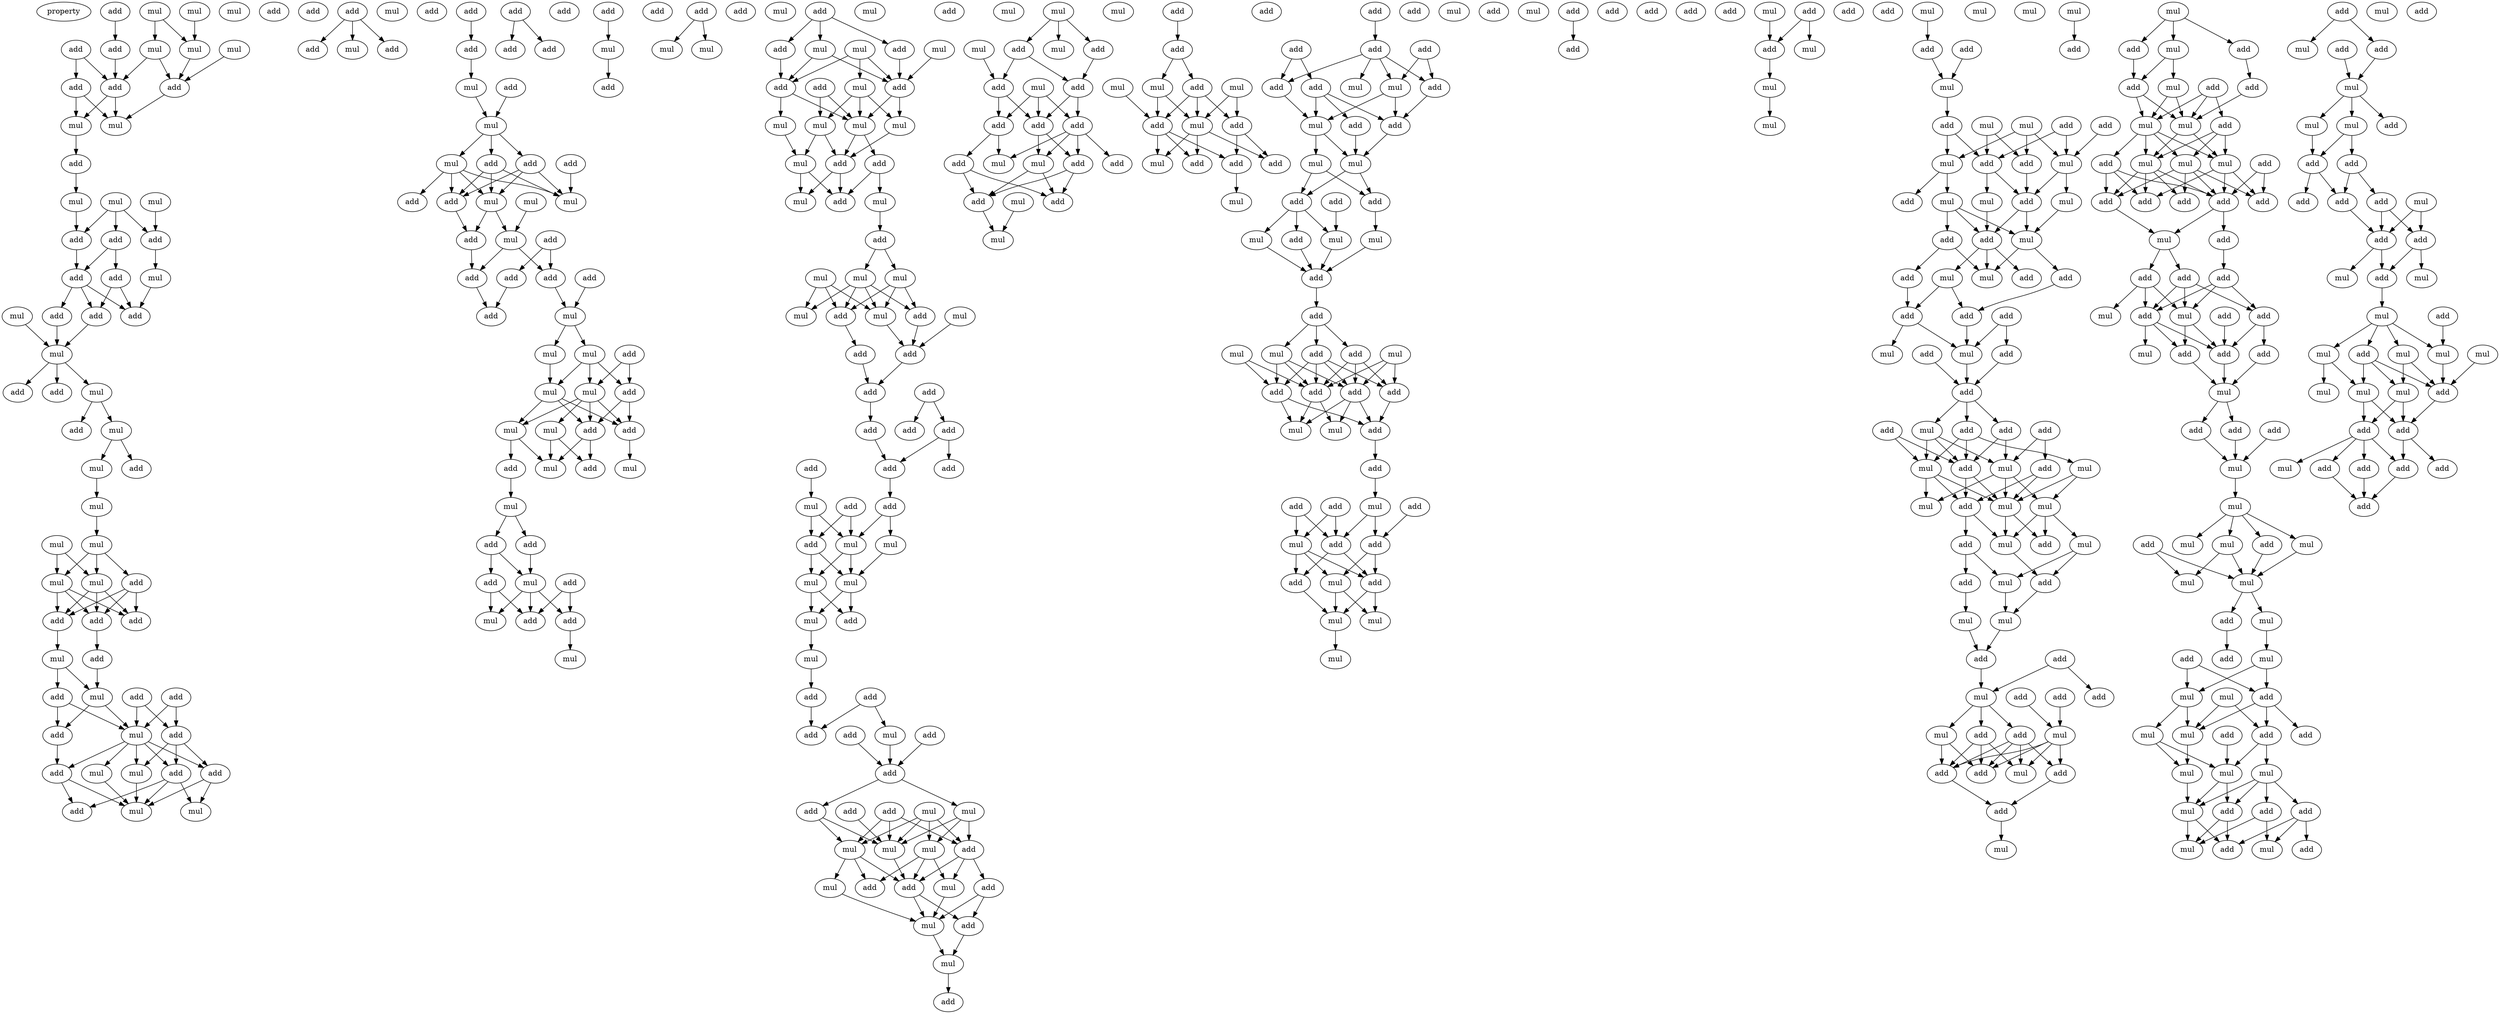 digraph {
    node [fontcolor=black]
    property [mul=2,lf=1.9]
    0 [ label = mul ];
    1 [ label = mul ];
    2 [ label = add ];
    3 [ label = mul ];
    4 [ label = add ];
    5 [ label = add ];
    6 [ label = mul ];
    7 [ label = mul ];
    8 [ label = add ];
    9 [ label = add ];
    10 [ label = add ];
    11 [ label = mul ];
    12 [ label = mul ];
    13 [ label = add ];
    14 [ label = mul ];
    15 [ label = mul ];
    16 [ label = mul ];
    17 [ label = mul ];
    18 [ label = add ];
    19 [ label = add ];
    20 [ label = add ];
    21 [ label = add ];
    22 [ label = add ];
    23 [ label = mul ];
    24 [ label = mul ];
    25 [ label = add ];
    26 [ label = add ];
    27 [ label = add ];
    28 [ label = mul ];
    29 [ label = add ];
    30 [ label = add ];
    31 [ label = mul ];
    32 [ label = add ];
    33 [ label = mul ];
    34 [ label = mul ];
    35 [ label = add ];
    36 [ label = add ];
    37 [ label = mul ];
    38 [ label = mul ];
    39 [ label = mul ];
    40 [ label = mul ];
    41 [ label = mul ];
    42 [ label = add ];
    43 [ label = add ];
    44 [ label = add ];
    45 [ label = add ];
    46 [ label = add ];
    47 [ label = mul ];
    48 [ label = add ];
    49 [ label = mul ];
    50 [ label = add ];
    51 [ label = add ];
    52 [ label = add ];
    53 [ label = add ];
    54 [ label = add ];
    55 [ label = mul ];
    56 [ label = add ];
    57 [ label = add ];
    58 [ label = add ];
    59 [ label = mul ];
    60 [ label = mul ];
    61 [ label = mul ];
    62 [ label = add ];
    63 [ label = mul ];
    64 [ label = add ];
    65 [ label = add ];
    66 [ label = mul ];
    67 [ label = mul ];
    68 [ label = add ];
    69 [ label = add ];
    70 [ label = add ];
    71 [ label = add ];
    72 [ label = add ];
    73 [ label = mul ];
    74 [ label = add ];
    75 [ label = add ];
    76 [ label = add ];
    77 [ label = mul ];
    78 [ label = add ];
    79 [ label = mul ];
    80 [ label = add ];
    81 [ label = add ];
    82 [ label = mul ];
    83 [ label = mul ];
    84 [ label = mul ];
    85 [ label = add ];
    86 [ label = add ];
    87 [ label = mul ];
    88 [ label = add ];
    89 [ label = add ];
    90 [ label = add ];
    91 [ label = add ];
    92 [ label = add ];
    93 [ label = add ];
    94 [ label = add ];
    95 [ label = mul ];
    96 [ label = add ];
    97 [ label = mul ];
    98 [ label = mul ];
    99 [ label = mul ];
    100 [ label = mul ];
    101 [ label = add ];
    102 [ label = mul ];
    103 [ label = mul ];
    104 [ label = add ];
    105 [ label = add ];
    106 [ label = mul ];
    107 [ label = add ];
    108 [ label = mul ];
    109 [ label = add ];
    110 [ label = add ];
    111 [ label = mul ];
    112 [ label = add ];
    113 [ label = add ];
    114 [ label = add ];
    115 [ label = add ];
    116 [ label = add ];
    117 [ label = mul ];
    118 [ label = mul ];
    119 [ label = mul ];
    120 [ label = add ];
    121 [ label = add ];
    122 [ label = mul ];
    123 [ label = add ];
    124 [ label = add ];
    125 [ label = add ];
    126 [ label = mul ];
    127 [ label = add ];
    128 [ label = mul ];
    129 [ label = mul ];
    130 [ label = add ];
    131 [ label = mul ];
    132 [ label = add ];
    133 [ label = add ];
    134 [ label = mul ];
    135 [ label = mul ];
    136 [ label = add ];
    137 [ label = add ];
    138 [ label = mul ];
    139 [ label = add ];
    140 [ label = mul ];
    141 [ label = mul ];
    142 [ label = mul ];
    143 [ label = mul ];
    144 [ label = add ];
    145 [ label = mul ];
    146 [ label = add ];
    147 [ label = mul ];
    148 [ label = mul ];
    149 [ label = add ];
    150 [ label = add ];
    151 [ label = mul ];
    152 [ label = mul ];
    153 [ label = mul ];
    154 [ label = add ];
    155 [ label = mul ];
    156 [ label = mul ];
    157 [ label = add ];
    158 [ label = mul ];
    159 [ label = add ];
    160 [ label = add ];
    161 [ label = add ];
    162 [ label = add ];
    163 [ label = add ];
    164 [ label = add ];
    165 [ label = add ];
    166 [ label = add ];
    167 [ label = add ];
    168 [ label = add ];
    169 [ label = mul ];
    170 [ label = add ];
    171 [ label = add ];
    172 [ label = add ];
    173 [ label = mul ];
    174 [ label = mul ];
    175 [ label = mul ];
    176 [ label = mul ];
    177 [ label = add ];
    178 [ label = mul ];
    179 [ label = mul ];
    180 [ label = add ];
    181 [ label = add ];
    182 [ label = mul ];
    183 [ label = add ];
    184 [ label = add ];
    185 [ label = add ];
    186 [ label = add ];
    187 [ label = add ];
    188 [ label = add ];
    189 [ label = add ];
    190 [ label = mul ];
    191 [ label = mul ];
    192 [ label = mul ];
    193 [ label = mul ];
    194 [ label = add ];
    195 [ label = mul ];
    196 [ label = mul ];
    197 [ label = add ];
    198 [ label = add ];
    199 [ label = mul ];
    200 [ label = add ];
    201 [ label = mul ];
    202 [ label = add ];
    203 [ label = mul ];
    204 [ label = add ];
    205 [ label = mul ];
    206 [ label = add ];
    207 [ label = mul ];
    208 [ label = mul ];
    209 [ label = add ];
    210 [ label = mul ];
    211 [ label = add ];
    212 [ label = mul ];
    213 [ label = mul ];
    214 [ label = mul ];
    215 [ label = add ];
    216 [ label = add ];
    217 [ label = add ];
    218 [ label = add ];
    219 [ label = add ];
    220 [ label = mul ];
    221 [ label = mul ];
    222 [ label = add ];
    223 [ label = add ];
    224 [ label = add ];
    225 [ label = add ];
    226 [ label = mul ];
    227 [ label = add ];
    228 [ label = add ];
    229 [ label = mul ];
    230 [ label = add ];
    231 [ label = add ];
    232 [ label = mul ];
    233 [ label = mul ];
    234 [ label = mul ];
    235 [ label = mul ];
    236 [ label = add ];
    237 [ label = add ];
    238 [ label = mul ];
    239 [ label = add ];
    240 [ label = add ];
    241 [ label = add ];
    242 [ label = add ];
    243 [ label = mul ];
    244 [ label = add ];
    245 [ label = add ];
    246 [ label = add ];
    247 [ label = add ];
    248 [ label = mul ];
    249 [ label = mul ];
    250 [ label = add ];
    251 [ label = add ];
    252 [ label = add ];
    253 [ label = add ];
    254 [ label = add ];
    255 [ label = mul ];
    256 [ label = mul ];
    257 [ label = mul ];
    258 [ label = add ];
    259 [ label = add ];
    260 [ label = add ];
    261 [ label = add ];
    262 [ label = mul ];
    263 [ label = mul ];
    264 [ label = mul ];
    265 [ label = add ];
    266 [ label = add ];
    267 [ label = mul ];
    268 [ label = add ];
    269 [ label = mul ];
    270 [ label = add ];
    271 [ label = mul ];
    272 [ label = add ];
    273 [ label = add ];
    274 [ label = add ];
    275 [ label = add ];
    276 [ label = mul ];
    277 [ label = add ];
    278 [ label = mul ];
    279 [ label = add ];
    280 [ label = add ];
    281 [ label = add ];
    282 [ label = mul ];
    283 [ label = add ];
    284 [ label = add ];
    285 [ label = mul ];
    286 [ label = add ];
    287 [ label = add ];
    288 [ label = mul ];
    289 [ label = add ];
    290 [ label = mul ];
    291 [ label = add ];
    292 [ label = mul ];
    293 [ label = mul ];
    294 [ label = add ];
    295 [ label = mul ];
    296 [ label = mul ];
    297 [ label = add ];
    298 [ label = add ];
    299 [ label = add ];
    300 [ label = add ];
    301 [ label = add ];
    302 [ label = add ];
    303 [ label = mul ];
    304 [ label = add ];
    305 [ label = mul ];
    306 [ label = add ];
    307 [ label = add ];
    308 [ label = mul ];
    309 [ label = add ];
    310 [ label = mul ];
    311 [ label = mul ];
    312 [ label = mul ];
    313 [ label = add ];
    314 [ label = add ];
    315 [ label = mul ];
    316 [ label = mul ];
    317 [ label = add ];
    318 [ label = add ];
    319 [ label = mul ];
    320 [ label = add ];
    321 [ label = mul ];
    322 [ label = mul ];
    323 [ label = add ];
    324 [ label = add ];
    325 [ label = add ];
    326 [ label = mul ];
    327 [ label = mul ];
    328 [ label = add ];
    329 [ label = mul ];
    330 [ label = add ];
    331 [ label = add ];
    332 [ label = mul ];
    333 [ label = add ];
    334 [ label = add ];
    335 [ label = mul ];
    336 [ label = add ];
    337 [ label = mul ];
    338 [ label = add ];
    339 [ label = add ];
    340 [ label = add ];
    341 [ label = mul ];
    342 [ label = add ];
    343 [ label = mul ];
    344 [ label = mul ];
    345 [ label = add ];
    346 [ label = add ];
    347 [ label = add ];
    348 [ label = add ];
    349 [ label = add ];
    350 [ label = add ];
    351 [ label = mul ];
    352 [ label = mul ];
    353 [ label = add ];
    354 [ label = add ];
    355 [ label = mul ];
    356 [ label = mul ];
    357 [ label = mul ];
    358 [ label = mul ];
    359 [ label = mul ];
    360 [ label = add ];
    361 [ label = mul ];
    362 [ label = add ];
    363 [ label = add ];
    364 [ label = mul ];
    365 [ label = add ];
    366 [ label = add ];
    367 [ label = mul ];
    368 [ label = mul ];
    369 [ label = mul ];
    370 [ label = add ];
    371 [ label = add ];
    372 [ label = add ];
    373 [ label = add ];
    374 [ label = mul ];
    375 [ label = add ];
    376 [ label = add ];
    377 [ label = mul ];
    378 [ label = mul ];
    379 [ label = add ];
    380 [ label = mul ];
    381 [ label = add ];
    382 [ label = add ];
    383 [ label = add ];
    384 [ label = add ];
    385 [ label = mul ];
    386 [ label = mul ];
    387 [ label = add ];
    388 [ label = mul ];
    389 [ label = add ];
    390 [ label = mul ];
    391 [ label = add ];
    392 [ label = add ];
    393 [ label = add ];
    394 [ label = add ];
    395 [ label = mul ];
    396 [ label = mul ];
    397 [ label = add ];
    398 [ label = mul ];
    399 [ label = add ];
    400 [ label = mul ];
    401 [ label = add ];
    402 [ label = mul ];
    403 [ label = mul ];
    404 [ label = add ];
    405 [ label = add ];
    406 [ label = add ];
    407 [ label = add ];
    408 [ label = add ];
    409 [ label = add ];
    410 [ label = mul ];
    411 [ label = add ];
    412 [ label = add ];
    413 [ label = add ];
    414 [ label = mul ];
    415 [ label = add ];
    416 [ label = add ];
    417 [ label = mul ];
    418 [ label = add ];
    419 [ label = add ];
    420 [ label = add ];
    421 [ label = mul ];
    422 [ label = add ];
    423 [ label = mul ];
    424 [ label = add ];
    425 [ label = add ];
    426 [ label = add ];
    427 [ label = mul ];
    428 [ label = mul ];
    429 [ label = mul ];
    430 [ label = mul ];
    431 [ label = add ];
    432 [ label = mul ];
    433 [ label = add ];
    434 [ label = mul ];
    435 [ label = mul ];
    436 [ label = mul ];
    437 [ label = add ];
    438 [ label = add ];
    439 [ label = mul ];
    440 [ label = add ];
    441 [ label = add ];
    442 [ label = mul ];
    443 [ label = mul ];
    444 [ label = add ];
    445 [ label = mul ];
    446 [ label = add ];
    447 [ label = add ];
    448 [ label = mul ];
    449 [ label = mul ];
    450 [ label = mul ];
    451 [ label = mul ];
    452 [ label = mul ];
    453 [ label = add ];
    454 [ label = add ];
    455 [ label = add ];
    456 [ label = add ];
    457 [ label = mul ];
    458 [ label = add ];
    459 [ label = mul ];
    460 [ label = add ];
    461 [ label = add ];
    462 [ label = mul ];
    463 [ label = mul ];
    464 [ label = add ];
    465 [ label = add ];
    466 [ label = mul ];
    467 [ label = mul ];
    468 [ label = mul ];
    469 [ label = add ];
    470 [ label = add ];
    471 [ label = add ];
    472 [ label = add ];
    473 [ label = mul ];
    474 [ label = add ];
    475 [ label = add ];
    476 [ label = add ];
    477 [ label = add ];
    478 [ label = mul ];
    479 [ label = mul ];
    480 [ label = add ];
    481 [ label = mul ];
    482 [ label = add ];
    483 [ label = mul ];
    484 [ label = mul ];
    485 [ label = add ];
    486 [ label = mul ];
    487 [ label = mul ];
    488 [ label = mul ];
    489 [ label = mul ];
    490 [ label = add ];
    491 [ label = mul ];
    492 [ label = add ];
    493 [ label = add ];
    494 [ label = mul ];
    495 [ label = add ];
    496 [ label = add ];
    497 [ label = add ];
    498 [ label = add ];
    499 [ label = add ];
    0 -> 7 [ name = 0 ];
    1 -> 6 [ name = 1 ];
    1 -> 7 [ name = 2 ];
    2 -> 5 [ name = 3 ];
    3 -> 10 [ name = 4 ];
    4 -> 8 [ name = 5 ];
    4 -> 9 [ name = 6 ];
    5 -> 8 [ name = 7 ];
    6 -> 8 [ name = 8 ];
    6 -> 10 [ name = 9 ];
    7 -> 10 [ name = 10 ];
    8 -> 11 [ name = 11 ];
    8 -> 12 [ name = 12 ];
    9 -> 11 [ name = 13 ];
    9 -> 12 [ name = 14 ];
    10 -> 11 [ name = 15 ];
    12 -> 13 [ name = 16 ];
    13 -> 16 [ name = 17 ];
    14 -> 19 [ name = 18 ];
    16 -> 20 [ name = 19 ];
    17 -> 18 [ name = 20 ];
    17 -> 19 [ name = 21 ];
    17 -> 20 [ name = 22 ];
    18 -> 21 [ name = 23 ];
    18 -> 22 [ name = 24 ];
    19 -> 23 [ name = 25 ];
    20 -> 22 [ name = 26 ];
    21 -> 25 [ name = 27 ];
    21 -> 27 [ name = 28 ];
    22 -> 25 [ name = 29 ];
    22 -> 26 [ name = 30 ];
    22 -> 27 [ name = 31 ];
    23 -> 27 [ name = 32 ];
    24 -> 28 [ name = 33 ];
    25 -> 28 [ name = 34 ];
    26 -> 28 [ name = 35 ];
    28 -> 29 [ name = 36 ];
    28 -> 30 [ name = 37 ];
    28 -> 31 [ name = 38 ];
    31 -> 32 [ name = 39 ];
    31 -> 33 [ name = 40 ];
    33 -> 34 [ name = 41 ];
    33 -> 35 [ name = 42 ];
    34 -> 37 [ name = 43 ];
    37 -> 39 [ name = 44 ];
    38 -> 40 [ name = 45 ];
    38 -> 41 [ name = 46 ];
    39 -> 40 [ name = 47 ];
    39 -> 41 [ name = 48 ];
    39 -> 42 [ name = 49 ];
    40 -> 44 [ name = 50 ];
    40 -> 45 [ name = 51 ];
    40 -> 46 [ name = 52 ];
    41 -> 44 [ name = 53 ];
    41 -> 45 [ name = 54 ];
    41 -> 46 [ name = 55 ];
    42 -> 44 [ name = 56 ];
    42 -> 45 [ name = 57 ];
    42 -> 46 [ name = 58 ];
    45 -> 48 [ name = 59 ];
    46 -> 47 [ name = 60 ];
    47 -> 49 [ name = 61 ];
    47 -> 50 [ name = 62 ];
    48 -> 49 [ name = 63 ];
    49 -> 54 [ name = 64 ];
    49 -> 55 [ name = 65 ];
    50 -> 54 [ name = 66 ];
    50 -> 55 [ name = 67 ];
    51 -> 53 [ name = 68 ];
    51 -> 55 [ name = 69 ];
    52 -> 53 [ name = 70 ];
    52 -> 55 [ name = 71 ];
    53 -> 57 [ name = 72 ];
    53 -> 58 [ name = 73 ];
    53 -> 60 [ name = 74 ];
    54 -> 56 [ name = 75 ];
    55 -> 56 [ name = 76 ];
    55 -> 57 [ name = 77 ];
    55 -> 58 [ name = 78 ];
    55 -> 59 [ name = 79 ];
    55 -> 60 [ name = 80 ];
    56 -> 62 [ name = 81 ];
    56 -> 63 [ name = 82 ];
    57 -> 61 [ name = 83 ];
    57 -> 63 [ name = 84 ];
    58 -> 61 [ name = 85 ];
    58 -> 62 [ name = 86 ];
    58 -> 63 [ name = 87 ];
    59 -> 63 [ name = 88 ];
    60 -> 63 [ name = 89 ];
    64 -> 65 [ name = 90 ];
    64 -> 66 [ name = 91 ];
    64 -> 68 [ name = 92 ];
    70 -> 71 [ name = 93 ];
    71 -> 73 [ name = 94 ];
    72 -> 74 [ name = 95 ];
    72 -> 76 [ name = 96 ];
    73 -> 77 [ name = 97 ];
    75 -> 77 [ name = 98 ];
    77 -> 79 [ name = 99 ];
    77 -> 80 [ name = 100 ];
    77 -> 81 [ name = 101 ];
    78 -> 83 [ name = 102 ];
    79 -> 82 [ name = 103 ];
    79 -> 83 [ name = 104 ];
    79 -> 85 [ name = 105 ];
    79 -> 86 [ name = 106 ];
    80 -> 82 [ name = 107 ];
    80 -> 83 [ name = 108 ];
    80 -> 85 [ name = 109 ];
    81 -> 82 [ name = 110 ];
    81 -> 83 [ name = 111 ];
    81 -> 85 [ name = 112 ];
    82 -> 87 [ name = 113 ];
    82 -> 89 [ name = 114 ];
    84 -> 87 [ name = 115 ];
    85 -> 89 [ name = 116 ];
    87 -> 90 [ name = 117 ];
    87 -> 92 [ name = 118 ];
    88 -> 92 [ name = 119 ];
    88 -> 93 [ name = 120 ];
    89 -> 90 [ name = 121 ];
    90 -> 94 [ name = 122 ];
    91 -> 95 [ name = 123 ];
    92 -> 95 [ name = 124 ];
    93 -> 94 [ name = 125 ];
    95 -> 97 [ name = 126 ];
    95 -> 98 [ name = 127 ];
    96 -> 100 [ name = 128 ];
    96 -> 101 [ name = 129 ];
    97 -> 99 [ name = 130 ];
    98 -> 99 [ name = 131 ];
    98 -> 100 [ name = 132 ];
    98 -> 101 [ name = 133 ];
    99 -> 102 [ name = 134 ];
    99 -> 104 [ name = 135 ];
    99 -> 105 [ name = 136 ];
    100 -> 102 [ name = 137 ];
    100 -> 103 [ name = 138 ];
    100 -> 104 [ name = 139 ];
    100 -> 105 [ name = 140 ];
    101 -> 104 [ name = 141 ];
    101 -> 105 [ name = 142 ];
    102 -> 106 [ name = 143 ];
    102 -> 107 [ name = 144 ];
    103 -> 106 [ name = 145 ];
    103 -> 110 [ name = 146 ];
    104 -> 106 [ name = 147 ];
    104 -> 110 [ name = 148 ];
    105 -> 108 [ name = 149 ];
    107 -> 111 [ name = 150 ];
    111 -> 112 [ name = 151 ];
    111 -> 113 [ name = 152 ];
    112 -> 115 [ name = 153 ];
    112 -> 117 [ name = 154 ];
    113 -> 117 [ name = 155 ];
    114 -> 120 [ name = 156 ];
    114 -> 121 [ name = 157 ];
    115 -> 119 [ name = 158 ];
    115 -> 120 [ name = 159 ];
    116 -> 118 [ name = 160 ];
    117 -> 119 [ name = 161 ];
    117 -> 120 [ name = 162 ];
    117 -> 121 [ name = 163 ];
    118 -> 123 [ name = 164 ];
    121 -> 122 [ name = 165 ];
    125 -> 126 [ name = 166 ];
    125 -> 128 [ name = 167 ];
    130 -> 132 [ name = 168 ];
    130 -> 133 [ name = 169 ];
    130 -> 135 [ name = 170 ];
    131 -> 136 [ name = 171 ];
    131 -> 138 [ name = 172 ];
    131 -> 139 [ name = 173 ];
    132 -> 139 [ name = 174 ];
    133 -> 136 [ name = 175 ];
    134 -> 139 [ name = 176 ];
    135 -> 136 [ name = 177 ];
    135 -> 139 [ name = 178 ];
    136 -> 142 [ name = 179 ];
    136 -> 143 [ name = 180 ];
    137 -> 141 [ name = 181 ];
    137 -> 142 [ name = 182 ];
    138 -> 140 [ name = 183 ];
    138 -> 141 [ name = 184 ];
    138 -> 142 [ name = 185 ];
    139 -> 140 [ name = 186 ];
    139 -> 142 [ name = 187 ];
    140 -> 144 [ name = 188 ];
    141 -> 144 [ name = 189 ];
    141 -> 145 [ name = 190 ];
    142 -> 144 [ name = 191 ];
    142 -> 146 [ name = 192 ];
    143 -> 145 [ name = 193 ];
    144 -> 148 [ name = 194 ];
    144 -> 149 [ name = 195 ];
    145 -> 148 [ name = 196 ];
    145 -> 149 [ name = 197 ];
    146 -> 147 [ name = 198 ];
    146 -> 149 [ name = 199 ];
    147 -> 150 [ name = 200 ];
    150 -> 151 [ name = 201 ];
    150 -> 153 [ name = 202 ];
    151 -> 154 [ name = 203 ];
    151 -> 155 [ name = 204 ];
    151 -> 156 [ name = 205 ];
    151 -> 157 [ name = 206 ];
    152 -> 155 [ name = 207 ];
    152 -> 156 [ name = 208 ];
    152 -> 157 [ name = 209 ];
    153 -> 154 [ name = 210 ];
    153 -> 155 [ name = 211 ];
    153 -> 157 [ name = 212 ];
    154 -> 159 [ name = 213 ];
    155 -> 159 [ name = 214 ];
    157 -> 160 [ name = 215 ];
    158 -> 159 [ name = 216 ];
    159 -> 162 [ name = 217 ];
    160 -> 162 [ name = 218 ];
    161 -> 163 [ name = 219 ];
    161 -> 165 [ name = 220 ];
    162 -> 164 [ name = 221 ];
    164 -> 167 [ name = 222 ];
    165 -> 167 [ name = 223 ];
    165 -> 168 [ name = 224 ];
    166 -> 169 [ name = 225 ];
    167 -> 171 [ name = 226 ];
    169 -> 172 [ name = 227 ];
    169 -> 173 [ name = 228 ];
    170 -> 172 [ name = 229 ];
    170 -> 173 [ name = 230 ];
    171 -> 173 [ name = 231 ];
    171 -> 174 [ name = 232 ];
    172 -> 175 [ name = 233 ];
    172 -> 176 [ name = 234 ];
    173 -> 175 [ name = 235 ];
    173 -> 176 [ name = 236 ];
    174 -> 175 [ name = 237 ];
    175 -> 177 [ name = 238 ];
    175 -> 178 [ name = 239 ];
    176 -> 177 [ name = 240 ];
    176 -> 178 [ name = 241 ];
    178 -> 179 [ name = 242 ];
    179 -> 180 [ name = 243 ];
    180 -> 184 [ name = 244 ];
    181 -> 182 [ name = 245 ];
    181 -> 184 [ name = 246 ];
    182 -> 186 [ name = 247 ];
    183 -> 186 [ name = 248 ];
    185 -> 186 [ name = 249 ];
    186 -> 187 [ name = 250 ];
    186 -> 191 [ name = 251 ];
    187 -> 193 [ name = 252 ];
    187 -> 195 [ name = 253 ];
    188 -> 193 [ name = 254 ];
    188 -> 194 [ name = 255 ];
    188 -> 195 [ name = 256 ];
    189 -> 193 [ name = 257 ];
    190 -> 192 [ name = 258 ];
    190 -> 193 [ name = 259 ];
    190 -> 194 [ name = 260 ];
    190 -> 195 [ name = 261 ];
    191 -> 192 [ name = 262 ];
    191 -> 193 [ name = 263 ];
    191 -> 194 [ name = 264 ];
    192 -> 197 [ name = 265 ];
    192 -> 198 [ name = 266 ];
    192 -> 199 [ name = 267 ];
    193 -> 197 [ name = 268 ];
    194 -> 197 [ name = 269 ];
    194 -> 199 [ name = 270 ];
    194 -> 200 [ name = 271 ];
    195 -> 196 [ name = 272 ];
    195 -> 197 [ name = 273 ];
    195 -> 198 [ name = 274 ];
    196 -> 201 [ name = 275 ];
    197 -> 201 [ name = 276 ];
    197 -> 202 [ name = 277 ];
    199 -> 201 [ name = 278 ];
    200 -> 201 [ name = 279 ];
    200 -> 202 [ name = 280 ];
    201 -> 203 [ name = 281 ];
    202 -> 203 [ name = 282 ];
    203 -> 204 [ name = 283 ];
    208 -> 209 [ name = 284 ];
    208 -> 210 [ name = 285 ];
    208 -> 211 [ name = 286 ];
    209 -> 216 [ name = 287 ];
    211 -> 215 [ name = 288 ];
    211 -> 216 [ name = 289 ];
    212 -> 215 [ name = 290 ];
    213 -> 217 [ name = 291 ];
    213 -> 218 [ name = 292 ];
    213 -> 219 [ name = 293 ];
    215 -> 218 [ name = 294 ];
    215 -> 219 [ name = 295 ];
    216 -> 217 [ name = 296 ];
    216 -> 219 [ name = 297 ];
    217 -> 220 [ name = 298 ];
    217 -> 221 [ name = 299 ];
    217 -> 222 [ name = 300 ];
    217 -> 224 [ name = 301 ];
    218 -> 221 [ name = 302 ];
    218 -> 223 [ name = 303 ];
    219 -> 220 [ name = 304 ];
    219 -> 222 [ name = 305 ];
    220 -> 225 [ name = 306 ];
    220 -> 227 [ name = 307 ];
    222 -> 225 [ name = 308 ];
    222 -> 227 [ name = 309 ];
    223 -> 225 [ name = 310 ];
    223 -> 227 [ name = 311 ];
    225 -> 229 [ name = 312 ];
    226 -> 229 [ name = 313 ];
    228 -> 230 [ name = 314 ];
    230 -> 231 [ name = 315 ];
    230 -> 234 [ name = 316 ];
    231 -> 235 [ name = 317 ];
    231 -> 236 [ name = 318 ];
    231 -> 237 [ name = 319 ];
    232 -> 237 [ name = 320 ];
    233 -> 235 [ name = 321 ];
    233 -> 236 [ name = 322 ];
    234 -> 235 [ name = 323 ];
    234 -> 237 [ name = 324 ];
    235 -> 238 [ name = 325 ];
    235 -> 239 [ name = 326 ];
    235 -> 242 [ name = 327 ];
    236 -> 240 [ name = 328 ];
    236 -> 242 [ name = 329 ];
    237 -> 238 [ name = 330 ];
    237 -> 239 [ name = 331 ];
    237 -> 240 [ name = 332 ];
    240 -> 243 [ name = 333 ];
    244 -> 245 [ name = 334 ];
    245 -> 248 [ name = 335 ];
    245 -> 249 [ name = 336 ];
    245 -> 251 [ name = 337 ];
    245 -> 252 [ name = 338 ];
    246 -> 249 [ name = 339 ];
    246 -> 252 [ name = 340 ];
    247 -> 250 [ name = 341 ];
    247 -> 251 [ name = 342 ];
    249 -> 254 [ name = 343 ];
    249 -> 255 [ name = 344 ];
    250 -> 253 [ name = 345 ];
    250 -> 254 [ name = 346 ];
    250 -> 255 [ name = 347 ];
    251 -> 255 [ name = 348 ];
    252 -> 254 [ name = 349 ];
    253 -> 257 [ name = 350 ];
    254 -> 257 [ name = 351 ];
    255 -> 256 [ name = 352 ];
    255 -> 257 [ name = 353 ];
    256 -> 259 [ name = 354 ];
    256 -> 260 [ name = 355 ];
    257 -> 259 [ name = 356 ];
    257 -> 260 [ name = 357 ];
    258 -> 264 [ name = 358 ];
    259 -> 262 [ name = 359 ];
    260 -> 261 [ name = 360 ];
    260 -> 263 [ name = 361 ];
    260 -> 264 [ name = 362 ];
    261 -> 265 [ name = 363 ];
    262 -> 265 [ name = 364 ];
    263 -> 265 [ name = 365 ];
    264 -> 265 [ name = 366 ];
    265 -> 266 [ name = 367 ];
    266 -> 268 [ name = 368 ];
    266 -> 269 [ name = 369 ];
    266 -> 270 [ name = 370 ];
    267 -> 272 [ name = 371 ];
    267 -> 274 [ name = 372 ];
    268 -> 272 [ name = 373 ];
    268 -> 273 [ name = 374 ];
    268 -> 274 [ name = 375 ];
    268 -> 275 [ name = 376 ];
    269 -> 272 [ name = 377 ];
    269 -> 274 [ name = 378 ];
    269 -> 275 [ name = 379 ];
    270 -> 272 [ name = 380 ];
    270 -> 273 [ name = 381 ];
    270 -> 275 [ name = 382 ];
    271 -> 272 [ name = 383 ];
    271 -> 273 [ name = 384 ];
    271 -> 275 [ name = 385 ];
    272 -> 276 [ name = 386 ];
    272 -> 278 [ name = 387 ];
    273 -> 279 [ name = 388 ];
    274 -> 278 [ name = 389 ];
    274 -> 279 [ name = 390 ];
    275 -> 276 [ name = 391 ];
    275 -> 278 [ name = 392 ];
    275 -> 279 [ name = 393 ];
    279 -> 280 [ name = 394 ];
    280 -> 282 [ name = 395 ];
    281 -> 285 [ name = 396 ];
    281 -> 287 [ name = 397 ];
    282 -> 286 [ name = 398 ];
    282 -> 287 [ name = 399 ];
    283 -> 286 [ name = 400 ];
    284 -> 285 [ name = 401 ];
    284 -> 287 [ name = 402 ];
    285 -> 288 [ name = 403 ];
    285 -> 289 [ name = 404 ];
    285 -> 291 [ name = 405 ];
    286 -> 288 [ name = 406 ];
    286 -> 291 [ name = 407 ];
    287 -> 289 [ name = 408 ];
    287 -> 291 [ name = 409 ];
    288 -> 292 [ name = 410 ];
    288 -> 293 [ name = 411 ];
    289 -> 293 [ name = 412 ];
    291 -> 292 [ name = 413 ];
    291 -> 293 [ name = 414 ];
    293 -> 295 [ name = 415 ];
    297 -> 300 [ name = 416 ];
    303 -> 306 [ name = 417 ];
    304 -> 305 [ name = 418 ];
    304 -> 306 [ name = 419 ];
    306 -> 308 [ name = 420 ];
    308 -> 311 [ name = 421 ];
    310 -> 313 [ name = 422 ];
    313 -> 315 [ name = 423 ];
    314 -> 315 [ name = 424 ];
    315 -> 318 [ name = 425 ];
    316 -> 323 [ name = 426 ];
    316 -> 324 [ name = 427 ];
    317 -> 321 [ name = 428 ];
    317 -> 323 [ name = 429 ];
    318 -> 322 [ name = 430 ];
    318 -> 323 [ name = 431 ];
    319 -> 321 [ name = 432 ];
    319 -> 322 [ name = 433 ];
    319 -> 324 [ name = 434 ];
    320 -> 321 [ name = 435 ];
    321 -> 328 [ name = 436 ];
    321 -> 329 [ name = 437 ];
    322 -> 325 [ name = 438 ];
    322 -> 326 [ name = 439 ];
    323 -> 327 [ name = 440 ];
    323 -> 328 [ name = 441 ];
    324 -> 328 [ name = 442 ];
    326 -> 330 [ name = 443 ];
    326 -> 331 [ name = 444 ];
    326 -> 332 [ name = 445 ];
    327 -> 330 [ name = 446 ];
    328 -> 330 [ name = 447 ];
    328 -> 332 [ name = 448 ];
    329 -> 332 [ name = 449 ];
    330 -> 333 [ name = 450 ];
    330 -> 335 [ name = 451 ];
    330 -> 337 [ name = 452 ];
    331 -> 335 [ name = 453 ];
    331 -> 336 [ name = 454 ];
    332 -> 334 [ name = 455 ];
    332 -> 335 [ name = 456 ];
    334 -> 338 [ name = 457 ];
    336 -> 339 [ name = 458 ];
    337 -> 338 [ name = 459 ];
    337 -> 339 [ name = 460 ];
    338 -> 344 [ name = 461 ];
    339 -> 341 [ name = 462 ];
    339 -> 344 [ name = 463 ];
    340 -> 344 [ name = 464 ];
    340 -> 345 [ name = 465 ];
    342 -> 346 [ name = 466 ];
    344 -> 346 [ name = 467 ];
    345 -> 346 [ name = 468 ];
    346 -> 348 [ name = 469 ];
    346 -> 350 [ name = 470 ];
    346 -> 351 [ name = 471 ];
    347 -> 354 [ name = 472 ];
    347 -> 355 [ name = 473 ];
    348 -> 352 [ name = 474 ];
    348 -> 353 [ name = 475 ];
    348 -> 356 [ name = 476 ];
    349 -> 352 [ name = 477 ];
    349 -> 353 [ name = 478 ];
    350 -> 353 [ name = 479 ];
    350 -> 355 [ name = 480 ];
    351 -> 352 [ name = 481 ];
    351 -> 353 [ name = 482 ];
    351 -> 355 [ name = 483 ];
    352 -> 357 [ name = 484 ];
    352 -> 358 [ name = 485 ];
    352 -> 360 [ name = 486 ];
    353 -> 358 [ name = 487 ];
    353 -> 360 [ name = 488 ];
    354 -> 358 [ name = 489 ];
    354 -> 360 [ name = 490 ];
    355 -> 357 [ name = 491 ];
    355 -> 358 [ name = 492 ];
    355 -> 359 [ name = 493 ];
    356 -> 358 [ name = 494 ];
    356 -> 359 [ name = 495 ];
    358 -> 362 [ name = 496 ];
    358 -> 364 [ name = 497 ];
    359 -> 361 [ name = 498 ];
    359 -> 362 [ name = 499 ];
    359 -> 364 [ name = 500 ];
    360 -> 363 [ name = 501 ];
    360 -> 364 [ name = 502 ];
    361 -> 366 [ name = 503 ];
    361 -> 367 [ name = 504 ];
    363 -> 365 [ name = 505 ];
    363 -> 367 [ name = 506 ];
    364 -> 366 [ name = 507 ];
    365 -> 368 [ name = 508 ];
    366 -> 369 [ name = 509 ];
    367 -> 369 [ name = 510 ];
    368 -> 370 [ name = 511 ];
    369 -> 370 [ name = 512 ];
    370 -> 374 [ name = 513 ];
    371 -> 372 [ name = 514 ];
    371 -> 374 [ name = 515 ];
    373 -> 378 [ name = 516 ];
    374 -> 376 [ name = 517 ];
    374 -> 377 [ name = 518 ];
    374 -> 379 [ name = 519 ];
    375 -> 378 [ name = 520 ];
    376 -> 380 [ name = 521 ];
    376 -> 381 [ name = 522 ];
    376 -> 382 [ name = 523 ];
    377 -> 381 [ name = 524 ];
    377 -> 382 [ name = 525 ];
    378 -> 380 [ name = 526 ];
    378 -> 381 [ name = 527 ];
    378 -> 382 [ name = 528 ];
    378 -> 383 [ name = 529 ];
    379 -> 380 [ name = 530 ];
    379 -> 381 [ name = 531 ];
    379 -> 382 [ name = 532 ];
    379 -> 383 [ name = 533 ];
    381 -> 384 [ name = 534 ];
    383 -> 384 [ name = 535 ];
    384 -> 385 [ name = 536 ];
    386 -> 387 [ name = 537 ];
    388 -> 389 [ name = 538 ];
    388 -> 390 [ name = 539 ];
    388 -> 391 [ name = 540 ];
    389 -> 394 [ name = 541 ];
    390 -> 394 [ name = 542 ];
    390 -> 395 [ name = 543 ];
    391 -> 392 [ name = 544 ];
    392 -> 396 [ name = 545 ];
    393 -> 396 [ name = 546 ];
    393 -> 397 [ name = 547 ];
    393 -> 398 [ name = 548 ];
    394 -> 396 [ name = 549 ];
    394 -> 398 [ name = 550 ];
    395 -> 396 [ name = 551 ];
    395 -> 398 [ name = 552 ];
    396 -> 400 [ name = 553 ];
    396 -> 402 [ name = 554 ];
    397 -> 400 [ name = 555 ];
    397 -> 402 [ name = 556 ];
    397 -> 403 [ name = 557 ];
    398 -> 400 [ name = 558 ];
    398 -> 401 [ name = 559 ];
    398 -> 402 [ name = 560 ];
    398 -> 403 [ name = 561 ];
    399 -> 406 [ name = 562 ];
    399 -> 408 [ name = 563 ];
    400 -> 404 [ name = 564 ];
    400 -> 406 [ name = 565 ];
    400 -> 408 [ name = 566 ];
    401 -> 404 [ name = 567 ];
    401 -> 407 [ name = 568 ];
    401 -> 408 [ name = 569 ];
    402 -> 404 [ name = 570 ];
    402 -> 405 [ name = 571 ];
    402 -> 407 [ name = 572 ];
    402 -> 408 [ name = 573 ];
    403 -> 405 [ name = 574 ];
    403 -> 406 [ name = 575 ];
    403 -> 407 [ name = 576 ];
    403 -> 408 [ name = 577 ];
    407 -> 410 [ name = 578 ];
    408 -> 409 [ name = 579 ];
    408 -> 410 [ name = 580 ];
    409 -> 412 [ name = 581 ];
    410 -> 411 [ name = 582 ];
    410 -> 413 [ name = 583 ];
    411 -> 414 [ name = 584 ];
    411 -> 415 [ name = 585 ];
    411 -> 417 [ name = 586 ];
    412 -> 415 [ name = 587 ];
    412 -> 417 [ name = 588 ];
    412 -> 418 [ name = 589 ];
    413 -> 415 [ name = 590 ];
    413 -> 417 [ name = 591 ];
    413 -> 418 [ name = 592 ];
    415 -> 419 [ name = 593 ];
    415 -> 420 [ name = 594 ];
    415 -> 421 [ name = 595 ];
    416 -> 419 [ name = 596 ];
    417 -> 419 [ name = 597 ];
    417 -> 420 [ name = 598 ];
    418 -> 419 [ name = 599 ];
    418 -> 422 [ name = 600 ];
    419 -> 423 [ name = 601 ];
    420 -> 423 [ name = 602 ];
    422 -> 423 [ name = 603 ];
    423 -> 424 [ name = 604 ];
    423 -> 425 [ name = 605 ];
    424 -> 427 [ name = 606 ];
    425 -> 427 [ name = 607 ];
    426 -> 427 [ name = 608 ];
    427 -> 428 [ name = 609 ];
    428 -> 429 [ name = 610 ];
    428 -> 430 [ name = 611 ];
    428 -> 431 [ name = 612 ];
    428 -> 432 [ name = 613 ];
    429 -> 435 [ name = 614 ];
    431 -> 435 [ name = 615 ];
    432 -> 434 [ name = 616 ];
    432 -> 435 [ name = 617 ];
    433 -> 434 [ name = 618 ];
    433 -> 435 [ name = 619 ];
    435 -> 436 [ name = 620 ];
    435 -> 437 [ name = 621 ];
    436 -> 439 [ name = 622 ];
    437 -> 440 [ name = 623 ];
    438 -> 441 [ name = 624 ];
    438 -> 442 [ name = 625 ];
    439 -> 441 [ name = 626 ];
    439 -> 442 [ name = 627 ];
    441 -> 444 [ name = 628 ];
    441 -> 446 [ name = 629 ];
    441 -> 448 [ name = 630 ];
    442 -> 445 [ name = 631 ];
    442 -> 448 [ name = 632 ];
    443 -> 444 [ name = 633 ];
    443 -> 448 [ name = 634 ];
    444 -> 450 [ name = 635 ];
    444 -> 451 [ name = 636 ];
    445 -> 449 [ name = 637 ];
    445 -> 450 [ name = 638 ];
    447 -> 450 [ name = 639 ];
    448 -> 449 [ name = 640 ];
    449 -> 452 [ name = 641 ];
    450 -> 452 [ name = 642 ];
    450 -> 455 [ name = 643 ];
    451 -> 452 [ name = 644 ];
    451 -> 453 [ name = 645 ];
    451 -> 454 [ name = 646 ];
    451 -> 455 [ name = 647 ];
    452 -> 457 [ name = 648 ];
    452 -> 458 [ name = 649 ];
    453 -> 456 [ name = 650 ];
    453 -> 458 [ name = 651 ];
    453 -> 459 [ name = 652 ];
    454 -> 457 [ name = 653 ];
    454 -> 459 [ name = 654 ];
    455 -> 457 [ name = 655 ];
    455 -> 458 [ name = 656 ];
    460 -> 462 [ name = 657 ];
    460 -> 464 [ name = 658 ];
    461 -> 466 [ name = 659 ];
    464 -> 466 [ name = 660 ];
    466 -> 467 [ name = 661 ];
    466 -> 468 [ name = 662 ];
    466 -> 469 [ name = 663 ];
    467 -> 471 [ name = 664 ];
    468 -> 470 [ name = 665 ];
    468 -> 471 [ name = 666 ];
    470 -> 472 [ name = 667 ];
    470 -> 475 [ name = 668 ];
    471 -> 474 [ name = 669 ];
    471 -> 475 [ name = 670 ];
    472 -> 476 [ name = 671 ];
    472 -> 477 [ name = 672 ];
    473 -> 476 [ name = 673 ];
    473 -> 477 [ name = 674 ];
    475 -> 477 [ name = 675 ];
    476 -> 478 [ name = 676 ];
    476 -> 480 [ name = 677 ];
    477 -> 479 [ name = 678 ];
    477 -> 480 [ name = 679 ];
    480 -> 481 [ name = 680 ];
    481 -> 483 [ name = 681 ];
    481 -> 485 [ name = 682 ];
    481 -> 486 [ name = 683 ];
    481 -> 487 [ name = 684 ];
    482 -> 487 [ name = 685 ];
    483 -> 488 [ name = 686 ];
    483 -> 490 [ name = 687 ];
    484 -> 490 [ name = 688 ];
    485 -> 488 [ name = 689 ];
    485 -> 489 [ name = 690 ];
    485 -> 490 [ name = 691 ];
    486 -> 489 [ name = 692 ];
    486 -> 491 [ name = 693 ];
    487 -> 490 [ name = 694 ];
    488 -> 492 [ name = 695 ];
    488 -> 493 [ name = 696 ];
    489 -> 492 [ name = 697 ];
    489 -> 493 [ name = 698 ];
    490 -> 493 [ name = 699 ];
    492 -> 494 [ name = 700 ];
    492 -> 495 [ name = 701 ];
    492 -> 496 [ name = 702 ];
    492 -> 498 [ name = 703 ];
    493 -> 496 [ name = 704 ];
    493 -> 497 [ name = 705 ];
    495 -> 499 [ name = 706 ];
    496 -> 499 [ name = 707 ];
    498 -> 499 [ name = 708 ];
}
